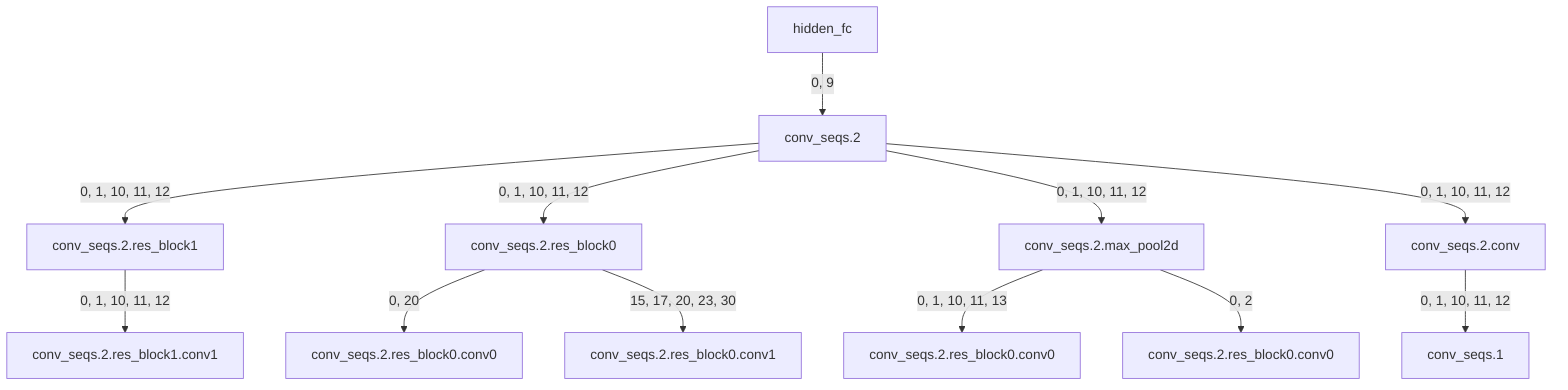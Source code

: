 graph TD
    A[hidden_fc] --> |0, 9| B[conv_seqs.2]
    B --> |0, 1, 10, 11, 12| C[conv_seqs.2.res_block1]
    C --> |0, 1, 10, 11, 12| D[conv_seqs.2.res_block1.conv1]
    B --> |0, 1, 10, 11, 12| E[conv_seqs.2.res_block0]
    E --> |0, 20| F[conv_seqs.2.res_block0.conv0]
    E --> |15, 17, 20, 23, 30| G[conv_seqs.2.res_block0.conv1]
    B --> |0, 1, 10, 11, 12| H[conv_seqs.2.max_pool2d]
    H --> |0, 1, 10, 11, 13| I[conv_seqs.2.res_block0.conv0]
    H --> |0, 2| J[conv_seqs.2.res_block0.conv0]
    B --> |0, 1, 10, 11, 12| K[conv_seqs.2.conv]
    K --> |0, 1, 10, 11, 12| L[conv_seqs.1]